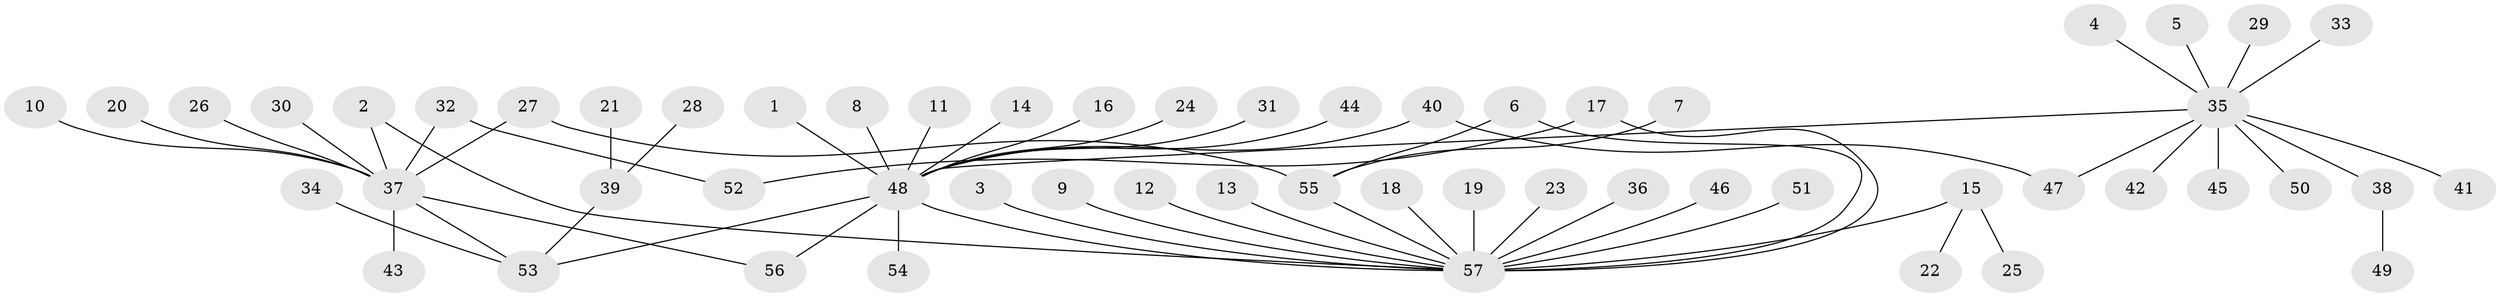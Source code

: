 // original degree distribution, {6: 0.008849557522123894, 20: 0.008849557522123894, 18: 0.008849557522123894, 4: 0.04424778761061947, 1: 0.6283185840707964, 7: 0.008849557522123894, 2: 0.20353982300884957, 3: 0.061946902654867256, 13: 0.017699115044247787, 5: 0.008849557522123894}
// Generated by graph-tools (version 1.1) at 2025/01/03/09/25 03:01:43]
// undirected, 57 vertices, 62 edges
graph export_dot {
graph [start="1"]
  node [color=gray90,style=filled];
  1;
  2;
  3;
  4;
  5;
  6;
  7;
  8;
  9;
  10;
  11;
  12;
  13;
  14;
  15;
  16;
  17;
  18;
  19;
  20;
  21;
  22;
  23;
  24;
  25;
  26;
  27;
  28;
  29;
  30;
  31;
  32;
  33;
  34;
  35;
  36;
  37;
  38;
  39;
  40;
  41;
  42;
  43;
  44;
  45;
  46;
  47;
  48;
  49;
  50;
  51;
  52;
  53;
  54;
  55;
  56;
  57;
  1 -- 48 [weight=1.0];
  2 -- 37 [weight=1.0];
  2 -- 57 [weight=1.0];
  3 -- 57 [weight=1.0];
  4 -- 35 [weight=1.0];
  5 -- 35 [weight=1.0];
  6 -- 55 [weight=1.0];
  6 -- 57 [weight=1.0];
  7 -- 55 [weight=1.0];
  8 -- 48 [weight=1.0];
  9 -- 57 [weight=1.0];
  10 -- 37 [weight=1.0];
  11 -- 48 [weight=1.0];
  12 -- 57 [weight=1.0];
  13 -- 57 [weight=1.0];
  14 -- 48 [weight=1.0];
  15 -- 22 [weight=1.0];
  15 -- 25 [weight=1.0];
  15 -- 57 [weight=2.0];
  16 -- 48 [weight=1.0];
  17 -- 52 [weight=1.0];
  17 -- 57 [weight=1.0];
  18 -- 57 [weight=1.0];
  19 -- 57 [weight=1.0];
  20 -- 37 [weight=1.0];
  21 -- 39 [weight=1.0];
  23 -- 57 [weight=1.0];
  24 -- 48 [weight=1.0];
  26 -- 37 [weight=1.0];
  27 -- 37 [weight=1.0];
  27 -- 55 [weight=1.0];
  28 -- 39 [weight=1.0];
  29 -- 35 [weight=1.0];
  30 -- 37 [weight=1.0];
  31 -- 48 [weight=1.0];
  32 -- 37 [weight=1.0];
  32 -- 52 [weight=1.0];
  33 -- 35 [weight=1.0];
  34 -- 53 [weight=1.0];
  35 -- 38 [weight=1.0];
  35 -- 41 [weight=1.0];
  35 -- 42 [weight=1.0];
  35 -- 45 [weight=1.0];
  35 -- 47 [weight=1.0];
  35 -- 48 [weight=1.0];
  35 -- 50 [weight=1.0];
  36 -- 57 [weight=1.0];
  37 -- 43 [weight=1.0];
  37 -- 53 [weight=1.0];
  37 -- 56 [weight=1.0];
  38 -- 49 [weight=1.0];
  39 -- 53 [weight=1.0];
  40 -- 47 [weight=1.0];
  40 -- 48 [weight=1.0];
  44 -- 48 [weight=1.0];
  46 -- 57 [weight=1.0];
  48 -- 53 [weight=1.0];
  48 -- 54 [weight=1.0];
  48 -- 56 [weight=1.0];
  48 -- 57 [weight=1.0];
  51 -- 57 [weight=1.0];
  55 -- 57 [weight=1.0];
}

